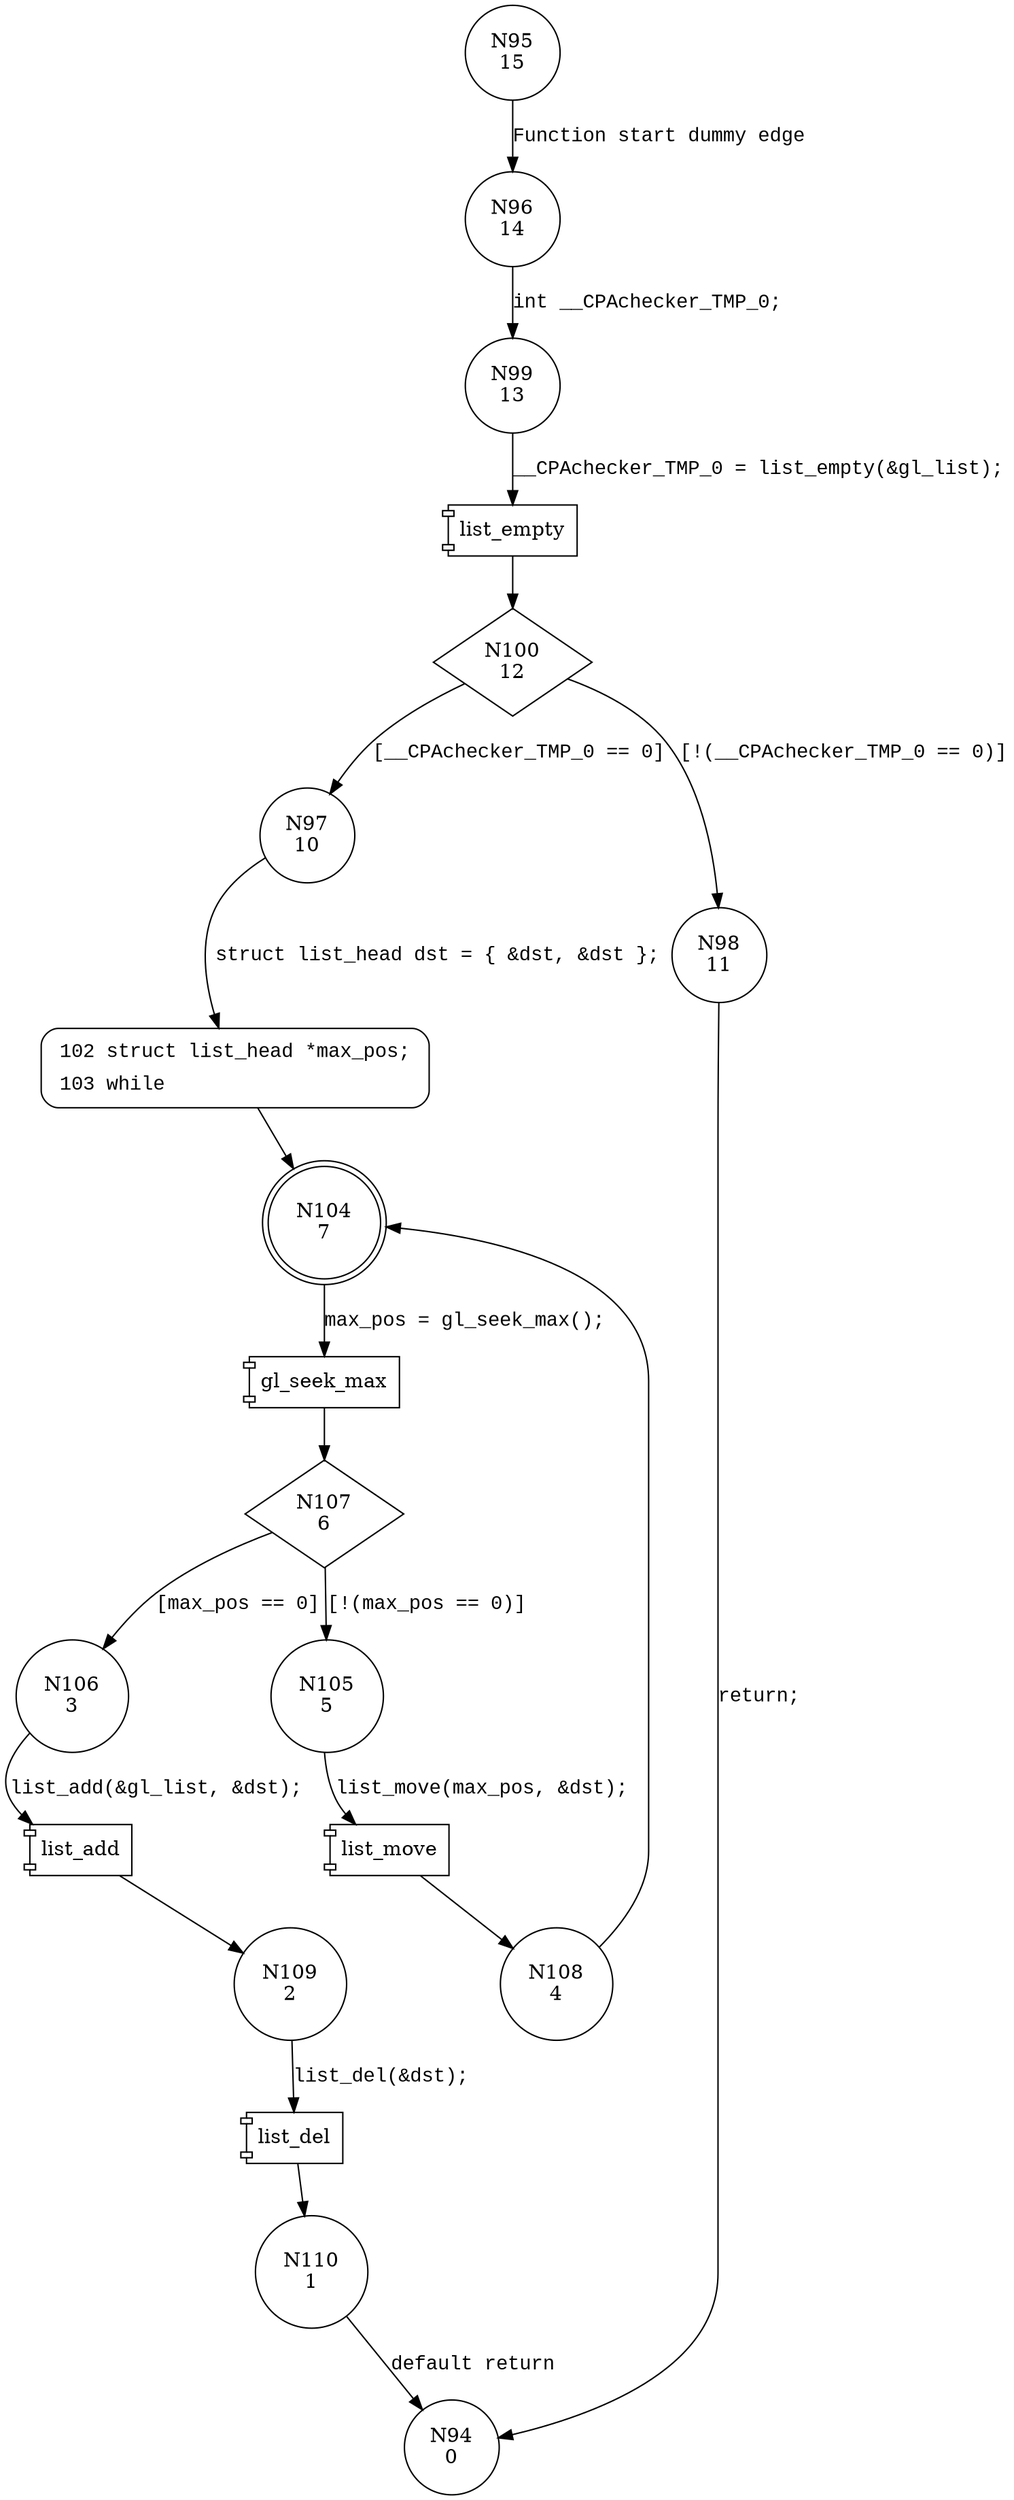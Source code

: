 digraph gl_sort {
95 [shape="circle" label="N95\n15"]
96 [shape="circle" label="N96\n14"]
99 [shape="circle" label="N99\n13"]
100 [shape="diamond" label="N100\n12"]
97 [shape="circle" label="N97\n10"]
98 [shape="circle" label="N98\n11"]
102 [shape="circle" label="N102\n9"]
104 [shape="doublecircle" label="N104\n7"]
107 [shape="diamond" label="N107\n6"]
106 [shape="circle" label="N106\n3"]
105 [shape="circle" label="N105\n5"]
108 [shape="circle" label="N108\n4"]
109 [shape="circle" label="N109\n2"]
110 [shape="circle" label="N110\n1"]
94 [shape="circle" label="N94\n0"]
102 [style="filled,bold" penwidth="1" fillcolor="white" fontname="Courier New" shape="Mrecord" label=<<table border="0" cellborder="0" cellpadding="3" bgcolor="white"><tr><td align="right">102</td><td align="left">struct list_head *max_pos;</td></tr><tr><td align="right">103</td><td align="left">while</td></tr></table>>]
102 -> 104[label=""]
95 -> 96 [label="Function start dummy edge" fontname="Courier New"]
100004 [shape="component" label="list_empty"]
99 -> 100004 [label="__CPAchecker_TMP_0 = list_empty(&gl_list);" fontname="Courier New"]
100004 -> 100 [label="" fontname="Courier New"]
100 -> 97 [label="[__CPAchecker_TMP_0 == 0]" fontname="Courier New"]
100 -> 98 [label="[!(__CPAchecker_TMP_0 == 0)]" fontname="Courier New"]
97 -> 102 [label="struct list_head dst = { &dst, &dst };" fontname="Courier New"]
100005 [shape="component" label="gl_seek_max"]
104 -> 100005 [label="max_pos = gl_seek_max();" fontname="Courier New"]
100005 -> 107 [label="" fontname="Courier New"]
107 -> 106 [label="[max_pos == 0]" fontname="Courier New"]
107 -> 105 [label="[!(max_pos == 0)]" fontname="Courier New"]
100006 [shape="component" label="list_move"]
105 -> 100006 [label="list_move(max_pos, &dst);" fontname="Courier New"]
100006 -> 108 [label="" fontname="Courier New"]
100007 [shape="component" label="list_add"]
106 -> 100007 [label="list_add(&gl_list, &dst);" fontname="Courier New"]
100007 -> 109 [label="" fontname="Courier New"]
100008 [shape="component" label="list_del"]
109 -> 100008 [label="list_del(&dst);" fontname="Courier New"]
100008 -> 110 [label="" fontname="Courier New"]
96 -> 99 [label="int __CPAchecker_TMP_0;" fontname="Courier New"]
98 -> 94 [label="return;" fontname="Courier New"]
108 -> 104 [label="" fontname="Courier New"]
110 -> 94 [label="default return" fontname="Courier New"]
}